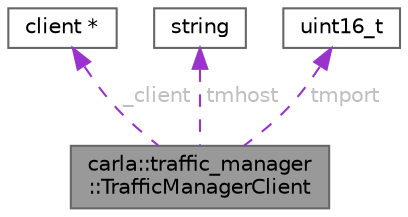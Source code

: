 digraph "carla::traffic_manager::TrafficManagerClient"
{
 // INTERACTIVE_SVG=YES
 // LATEX_PDF_SIZE
  bgcolor="transparent";
  edge [fontname=Helvetica,fontsize=10,labelfontname=Helvetica,labelfontsize=10];
  node [fontname=Helvetica,fontsize=10,shape=box,height=0.2,width=0.4];
  Node1 [id="Node000001",label="carla::traffic_manager\l::TrafficManagerClient",height=0.2,width=0.4,color="gray40", fillcolor="grey60", style="filled", fontcolor="black",tooltip="Provides communication with the rpc of TrafficManagerServer."];
  Node2 -> Node1 [id="edge1_Node000001_Node000002",dir="back",color="darkorchid3",style="dashed",tooltip=" ",label=" _client",fontcolor="grey" ];
  Node2 [id="Node000002",label="client *",height=0.2,width=0.4,color="gray40", fillcolor="white", style="filled",tooltip=" "];
  Node3 -> Node1 [id="edge2_Node000001_Node000003",dir="back",color="darkorchid3",style="dashed",tooltip=" ",label=" tmhost",fontcolor="grey" ];
  Node3 [id="Node000003",label="string",height=0.2,width=0.4,color="gray40", fillcolor="white", style="filled",tooltip=" "];
  Node4 -> Node1 [id="edge3_Node000001_Node000004",dir="back",color="darkorchid3",style="dashed",tooltip=" ",label=" tmport",fontcolor="grey" ];
  Node4 [id="Node000004",label="uint16_t",height=0.2,width=0.4,color="gray40", fillcolor="white", style="filled",tooltip=" "];
}
